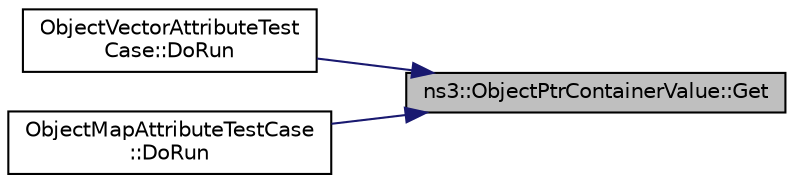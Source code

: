digraph "ns3::ObjectPtrContainerValue::Get"
{
 // LATEX_PDF_SIZE
  edge [fontname="Helvetica",fontsize="10",labelfontname="Helvetica",labelfontsize="10"];
  node [fontname="Helvetica",fontsize="10",shape=record];
  rankdir="RL";
  Node1 [label="ns3::ObjectPtrContainerValue::Get",height=0.2,width=0.4,color="black", fillcolor="grey75", style="filled", fontcolor="black",tooltip="Get a specific Object."];
  Node1 -> Node2 [dir="back",color="midnightblue",fontsize="10",style="solid",fontname="Helvetica"];
  Node2 [label="ObjectVectorAttributeTest\lCase::DoRun",height=0.2,width=0.4,color="black", fillcolor="white", style="filled",URL="$class_object_vector_attribute_test_case.html#a1303d466cdadc093ddb0e9884439ef00",tooltip="Implementation to actually run this TestCase."];
  Node1 -> Node3 [dir="back",color="midnightblue",fontsize="10",style="solid",fontname="Helvetica"];
  Node3 [label="ObjectMapAttributeTestCase\l::DoRun",height=0.2,width=0.4,color="black", fillcolor="white", style="filled",URL="$class_object_map_attribute_test_case.html#abeb179af8a3733a64013d1edd6eda6f9",tooltip="Implementation to actually run this TestCase."];
}
